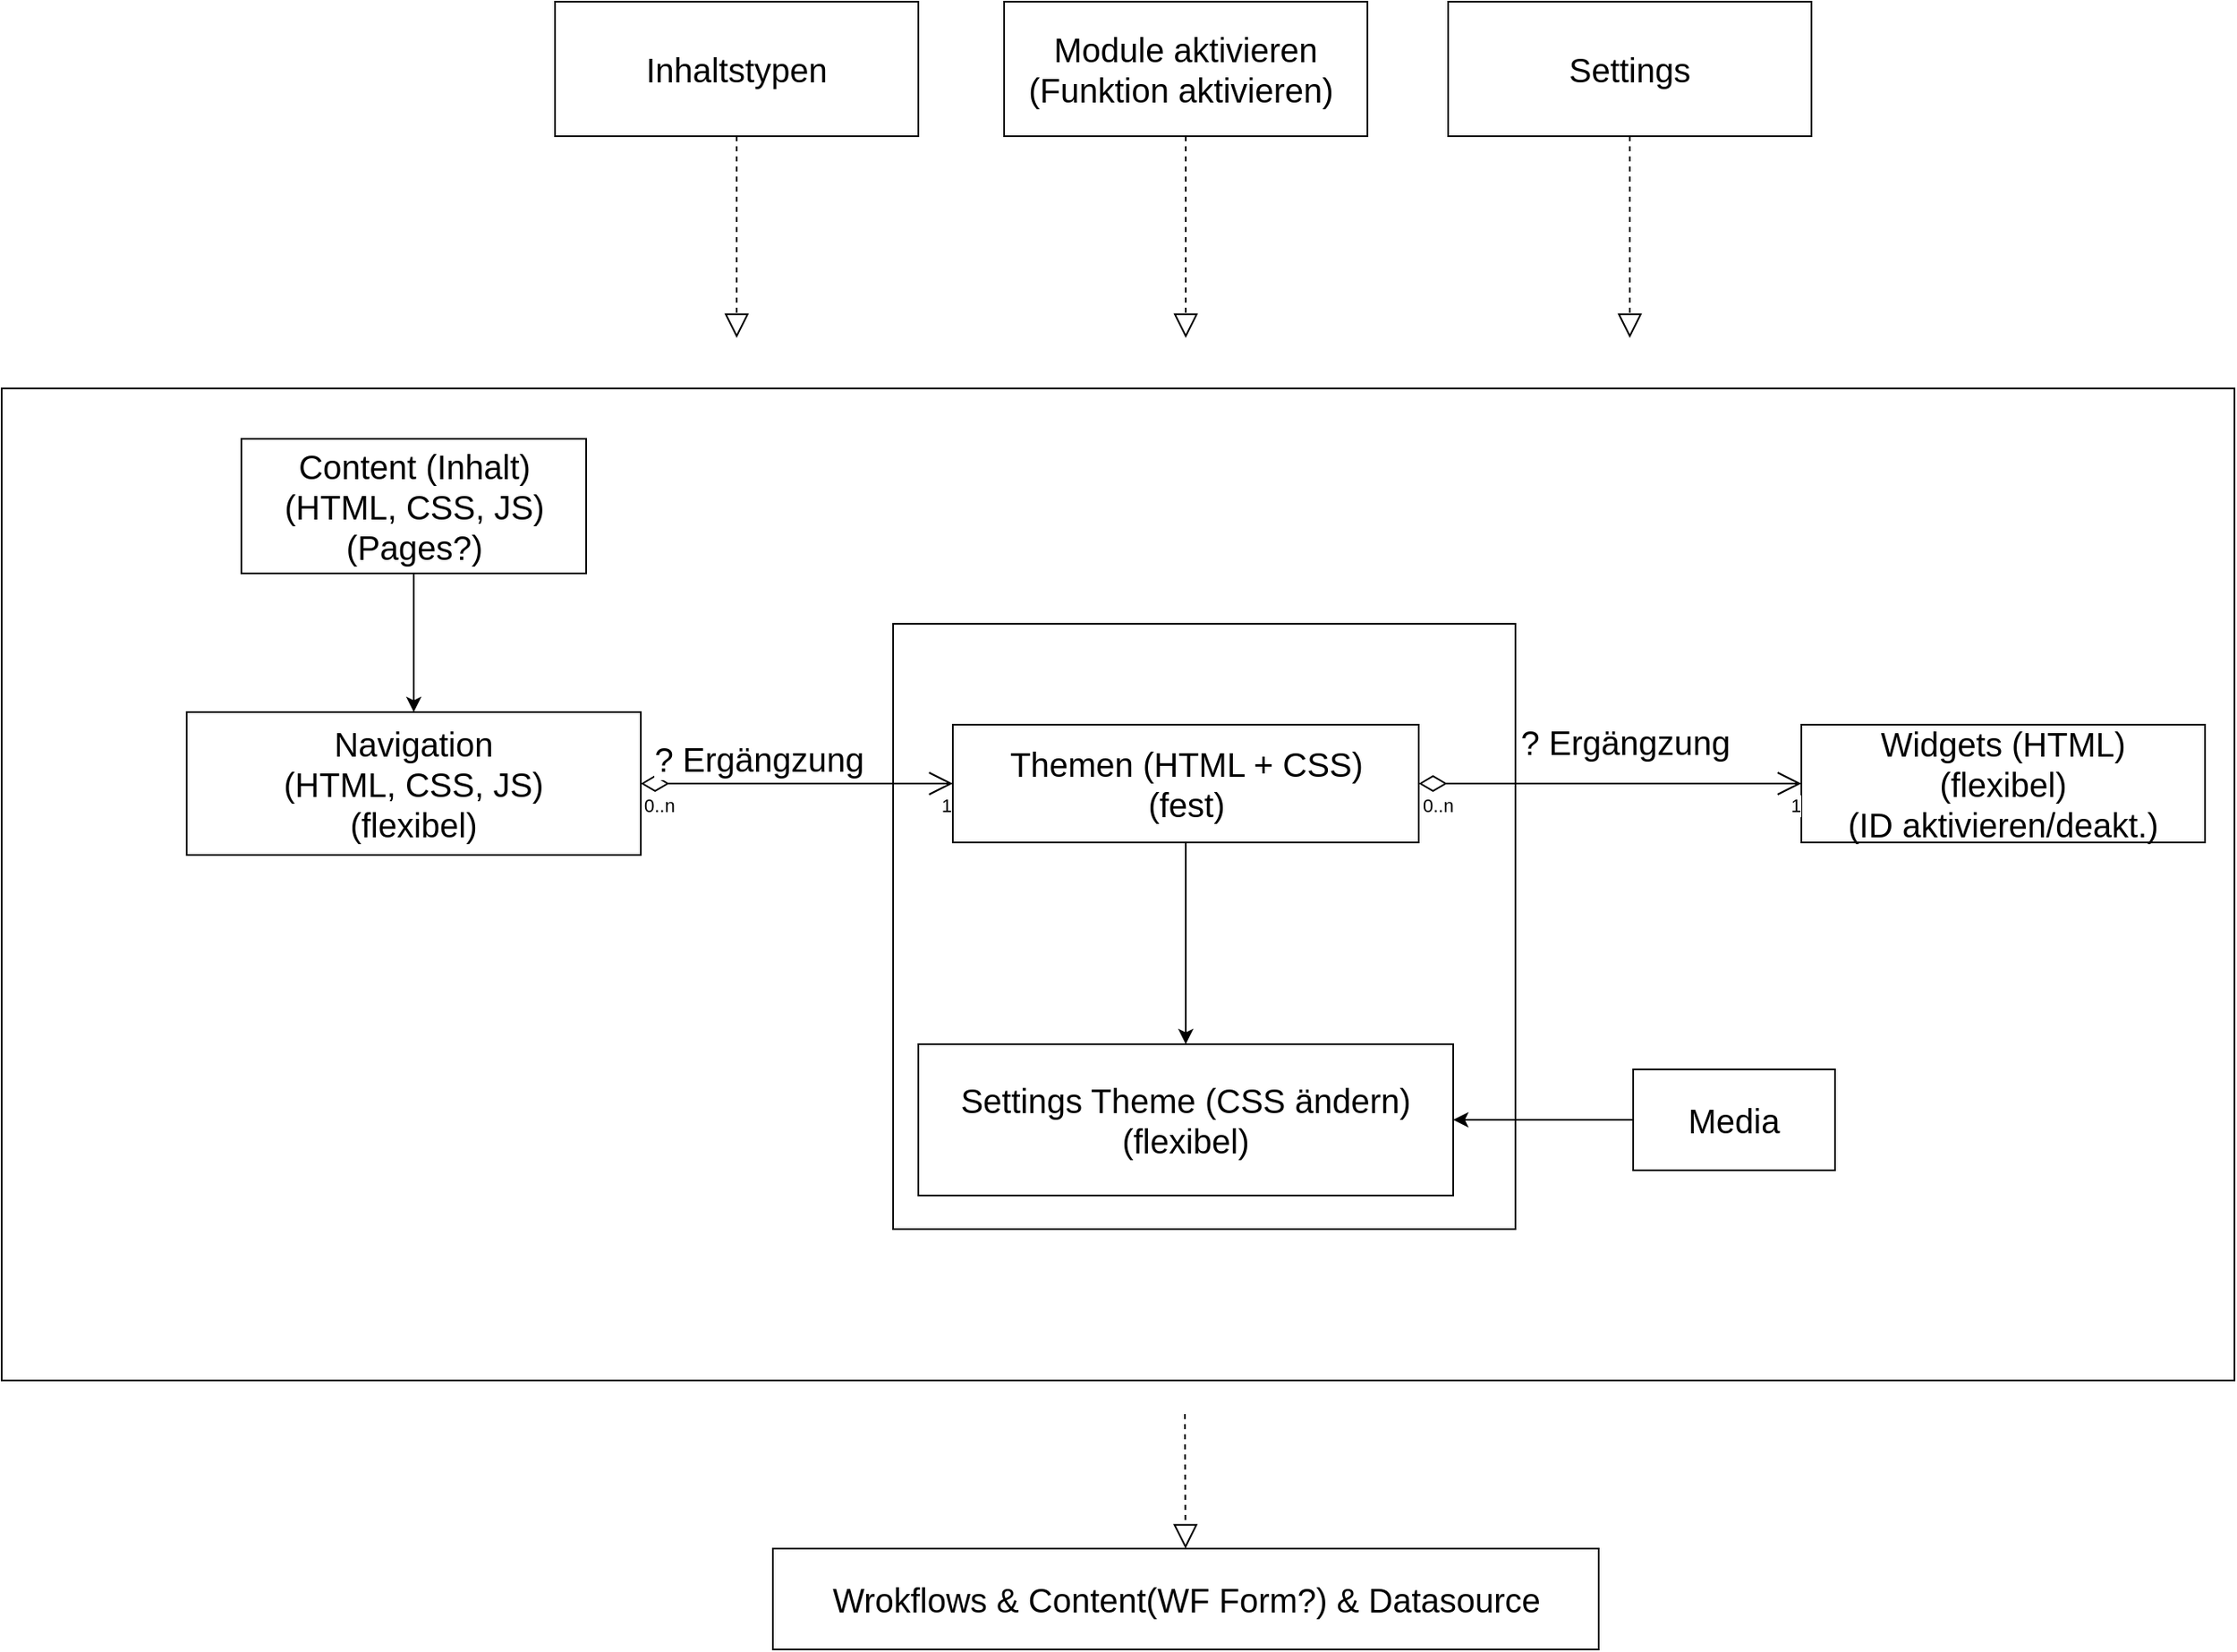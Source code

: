 <mxfile version="13.10.4" type="github">
  <diagram id="0TkBvI34lwG9WLAItLZz" name="Page-1">
    <mxGraphModel dx="2249" dy="1874" grid="1" gridSize="10" guides="1" tooltips="1" connect="1" arrows="1" fold="1" page="1" pageScale="1" pageWidth="827" pageHeight="1169" math="0" shadow="0">
      <root>
        <mxCell id="0" />
        <mxCell id="1" parent="0" />
        <mxCell id="e1oBxcdbTk6MdkIaAmMm-27" value="" style="rounded=0;whiteSpace=wrap;html=1;fontSize=20;" vertex="1" parent="1">
          <mxGeometry x="-290" y="30" width="1327.5" height="590" as="geometry" />
        </mxCell>
        <mxCell id="e1oBxcdbTk6MdkIaAmMm-26" value="" style="rounded=0;whiteSpace=wrap;html=1;fontSize=20;" vertex="1" parent="1">
          <mxGeometry x="240" y="170" width="370" height="360" as="geometry" />
        </mxCell>
        <mxCell id="e1oBxcdbTk6MdkIaAmMm-1" value="Module aktivieren (Funktion aktivieren)&amp;nbsp;" style="rounded=0;whiteSpace=wrap;html=1;fontSize=20;" vertex="1" parent="1">
          <mxGeometry x="306" y="-200" width="216" height="80" as="geometry" />
        </mxCell>
        <mxCell id="e1oBxcdbTk6MdkIaAmMm-2" value="Settings Theme (CSS ändern)&lt;br&gt;(flexibel)" style="rounded=0;whiteSpace=wrap;html=1;fontSize=20;" vertex="1" parent="1">
          <mxGeometry x="255" y="420" width="318" height="90" as="geometry" />
        </mxCell>
        <mxCell id="e1oBxcdbTk6MdkIaAmMm-15" style="edgeStyle=orthogonalEdgeStyle;rounded=0;orthogonalLoop=1;jettySize=auto;html=1;entryX=0.5;entryY=0;entryDx=0;entryDy=0;fontSize=20;" edge="1" parent="1" source="e1oBxcdbTk6MdkIaAmMm-3" target="e1oBxcdbTk6MdkIaAmMm-2">
          <mxGeometry relative="1" as="geometry" />
        </mxCell>
        <mxCell id="e1oBxcdbTk6MdkIaAmMm-3" value="Themen (HTML + CSS)&lt;br&gt;(fest)" style="rounded=0;whiteSpace=wrap;html=1;fontSize=20;" vertex="1" parent="1">
          <mxGeometry x="275.5" y="230" width="277" height="70" as="geometry" />
        </mxCell>
        <mxCell id="e1oBxcdbTk6MdkIaAmMm-6" value="Widgets (HTML)&lt;br&gt;(flexibel)&lt;br&gt;(ID aktivieren/deakt.)" style="rounded=0;whiteSpace=wrap;html=1;fontSize=20;" vertex="1" parent="1">
          <mxGeometry x="780" y="230" width="240" height="70" as="geometry" />
        </mxCell>
        <mxCell id="e1oBxcdbTk6MdkIaAmMm-7" value="? Ergängzung" style="endArrow=open;html=1;endSize=12;startArrow=diamondThin;startSize=14;startFill=0;edgeStyle=orthogonalEdgeStyle;fontSize=20;exitX=1;exitY=0.5;exitDx=0;exitDy=0;entryX=0;entryY=0.5;entryDx=0;entryDy=0;" edge="1" parent="1" source="e1oBxcdbTk6MdkIaAmMm-3" target="e1oBxcdbTk6MdkIaAmMm-6">
          <mxGeometry x="0.075" y="25" relative="1" as="geometry">
            <mxPoint x="530" y="270" as="sourcePoint" />
            <mxPoint x="690" y="270" as="targetPoint" />
            <Array as="points">
              <mxPoint x="670" y="265" />
              <mxPoint x="670" y="265" />
            </Array>
            <mxPoint as="offset" />
          </mxGeometry>
        </mxCell>
        <mxCell id="e1oBxcdbTk6MdkIaAmMm-8" value="0..n" style="edgeLabel;resizable=0;html=1;align=left;verticalAlign=top;" connectable="0" vertex="1" parent="e1oBxcdbTk6MdkIaAmMm-7">
          <mxGeometry x="-1" relative="1" as="geometry" />
        </mxCell>
        <mxCell id="e1oBxcdbTk6MdkIaAmMm-9" value="1" style="edgeLabel;resizable=0;html=1;align=right;verticalAlign=top;" connectable="0" vertex="1" parent="e1oBxcdbTk6MdkIaAmMm-7">
          <mxGeometry x="1" relative="1" as="geometry" />
        </mxCell>
        <mxCell id="e1oBxcdbTk6MdkIaAmMm-11" value="" style="endArrow=block;dashed=1;endFill=0;endSize=12;html=1;fontSize=20;" edge="1" parent="1" source="e1oBxcdbTk6MdkIaAmMm-1">
          <mxGeometry width="160" relative="1" as="geometry">
            <mxPoint x="100" y="180" as="sourcePoint" />
            <mxPoint x="414" as="targetPoint" />
          </mxGeometry>
        </mxCell>
        <mxCell id="e1oBxcdbTk6MdkIaAmMm-12" value="Wrokflows &amp;amp; Content(WF Form?) &amp;amp; Datasource" style="rounded=0;whiteSpace=wrap;html=1;fontSize=20;" vertex="1" parent="1">
          <mxGeometry x="168.5" y="720" width="491" height="60" as="geometry" />
        </mxCell>
        <mxCell id="e1oBxcdbTk6MdkIaAmMm-13" value="" style="endArrow=block;dashed=1;endFill=0;endSize=12;html=1;fontSize=20;" edge="1" parent="1" target="e1oBxcdbTk6MdkIaAmMm-12">
          <mxGeometry width="160" relative="1" as="geometry">
            <mxPoint x="413.5" y="640" as="sourcePoint" />
            <mxPoint x="414" y="720" as="targetPoint" />
          </mxGeometry>
        </mxCell>
        <mxCell id="e1oBxcdbTk6MdkIaAmMm-14" value="Navigation&lt;br&gt;(HTML, CSS, JS)&lt;br&gt;(flexibel)" style="rounded=0;whiteSpace=wrap;html=1;fontSize=20;" vertex="1" parent="1">
          <mxGeometry x="-180" y="222.5" width="270" height="85" as="geometry" />
        </mxCell>
        <mxCell id="e1oBxcdbTk6MdkIaAmMm-17" style="edgeStyle=orthogonalEdgeStyle;rounded=0;orthogonalLoop=1;jettySize=auto;html=1;fontSize=20;entryX=0.5;entryY=0;entryDx=0;entryDy=0;" edge="1" parent="1" source="e1oBxcdbTk6MdkIaAmMm-16" target="e1oBxcdbTk6MdkIaAmMm-14">
          <mxGeometry relative="1" as="geometry">
            <mxPoint x="30" y="150" as="targetPoint" />
          </mxGeometry>
        </mxCell>
        <mxCell id="e1oBxcdbTk6MdkIaAmMm-16" value="Content (Inhalt)&lt;br&gt;(HTML, CSS, JS)&lt;br&gt;(Pages?)" style="rounded=0;whiteSpace=wrap;html=1;fontSize=20;" vertex="1" parent="1">
          <mxGeometry x="-147.5" y="60" width="205" height="80" as="geometry" />
        </mxCell>
        <mxCell id="e1oBxcdbTk6MdkIaAmMm-18" value="? Ergängzung" style="endArrow=open;html=1;endSize=12;startArrow=diamondThin;startSize=14;startFill=0;edgeStyle=orthogonalEdgeStyle;fontSize=20;exitX=1;exitY=0.5;exitDx=0;exitDy=0;entryX=0;entryY=0.5;entryDx=0;entryDy=0;" edge="1" parent="1" source="e1oBxcdbTk6MdkIaAmMm-14" target="e1oBxcdbTk6MdkIaAmMm-3">
          <mxGeometry x="-0.245" y="15" relative="1" as="geometry">
            <mxPoint x="100" y="190" as="sourcePoint" />
            <mxPoint x="317.5" y="190" as="targetPoint" />
            <mxPoint as="offset" />
          </mxGeometry>
        </mxCell>
        <mxCell id="e1oBxcdbTk6MdkIaAmMm-19" value="0..n" style="edgeLabel;resizable=0;html=1;align=left;verticalAlign=top;" connectable="0" vertex="1" parent="e1oBxcdbTk6MdkIaAmMm-18">
          <mxGeometry x="-1" relative="1" as="geometry" />
        </mxCell>
        <mxCell id="e1oBxcdbTk6MdkIaAmMm-20" value="1" style="edgeLabel;resizable=0;html=1;align=right;verticalAlign=top;" connectable="0" vertex="1" parent="e1oBxcdbTk6MdkIaAmMm-18">
          <mxGeometry x="1" relative="1" as="geometry" />
        </mxCell>
        <mxCell id="e1oBxcdbTk6MdkIaAmMm-22" value="Settings" style="rounded=0;whiteSpace=wrap;html=1;fontSize=20;" vertex="1" parent="1">
          <mxGeometry x="570" y="-200" width="216" height="80" as="geometry" />
        </mxCell>
        <mxCell id="e1oBxcdbTk6MdkIaAmMm-23" value="" style="endArrow=block;dashed=1;endFill=0;endSize=12;html=1;fontSize=20;" edge="1" parent="1" source="e1oBxcdbTk6MdkIaAmMm-22">
          <mxGeometry width="160" relative="1" as="geometry">
            <mxPoint x="364" y="180" as="sourcePoint" />
            <mxPoint x="678" as="targetPoint" />
          </mxGeometry>
        </mxCell>
        <mxCell id="e1oBxcdbTk6MdkIaAmMm-24" value="Inhaltstypen" style="rounded=0;whiteSpace=wrap;html=1;fontSize=20;" vertex="1" parent="1">
          <mxGeometry x="39" y="-200" width="216" height="80" as="geometry" />
        </mxCell>
        <mxCell id="e1oBxcdbTk6MdkIaAmMm-25" value="" style="endArrow=block;dashed=1;endFill=0;endSize=12;html=1;fontSize=20;" edge="1" parent="1" source="e1oBxcdbTk6MdkIaAmMm-24">
          <mxGeometry width="160" relative="1" as="geometry">
            <mxPoint x="-167" y="180" as="sourcePoint" />
            <mxPoint x="147" as="targetPoint" />
          </mxGeometry>
        </mxCell>
        <mxCell id="e1oBxcdbTk6MdkIaAmMm-31" style="edgeStyle=orthogonalEdgeStyle;rounded=0;orthogonalLoop=1;jettySize=auto;html=1;entryX=1;entryY=0.5;entryDx=0;entryDy=0;fontSize=20;" edge="1" parent="1" source="e1oBxcdbTk6MdkIaAmMm-29" target="e1oBxcdbTk6MdkIaAmMm-2">
          <mxGeometry relative="1" as="geometry" />
        </mxCell>
        <mxCell id="e1oBxcdbTk6MdkIaAmMm-29" value="Media" style="rounded=0;whiteSpace=wrap;html=1;fontSize=20;" vertex="1" parent="1">
          <mxGeometry x="680" y="435" width="120" height="60" as="geometry" />
        </mxCell>
      </root>
    </mxGraphModel>
  </diagram>
</mxfile>
